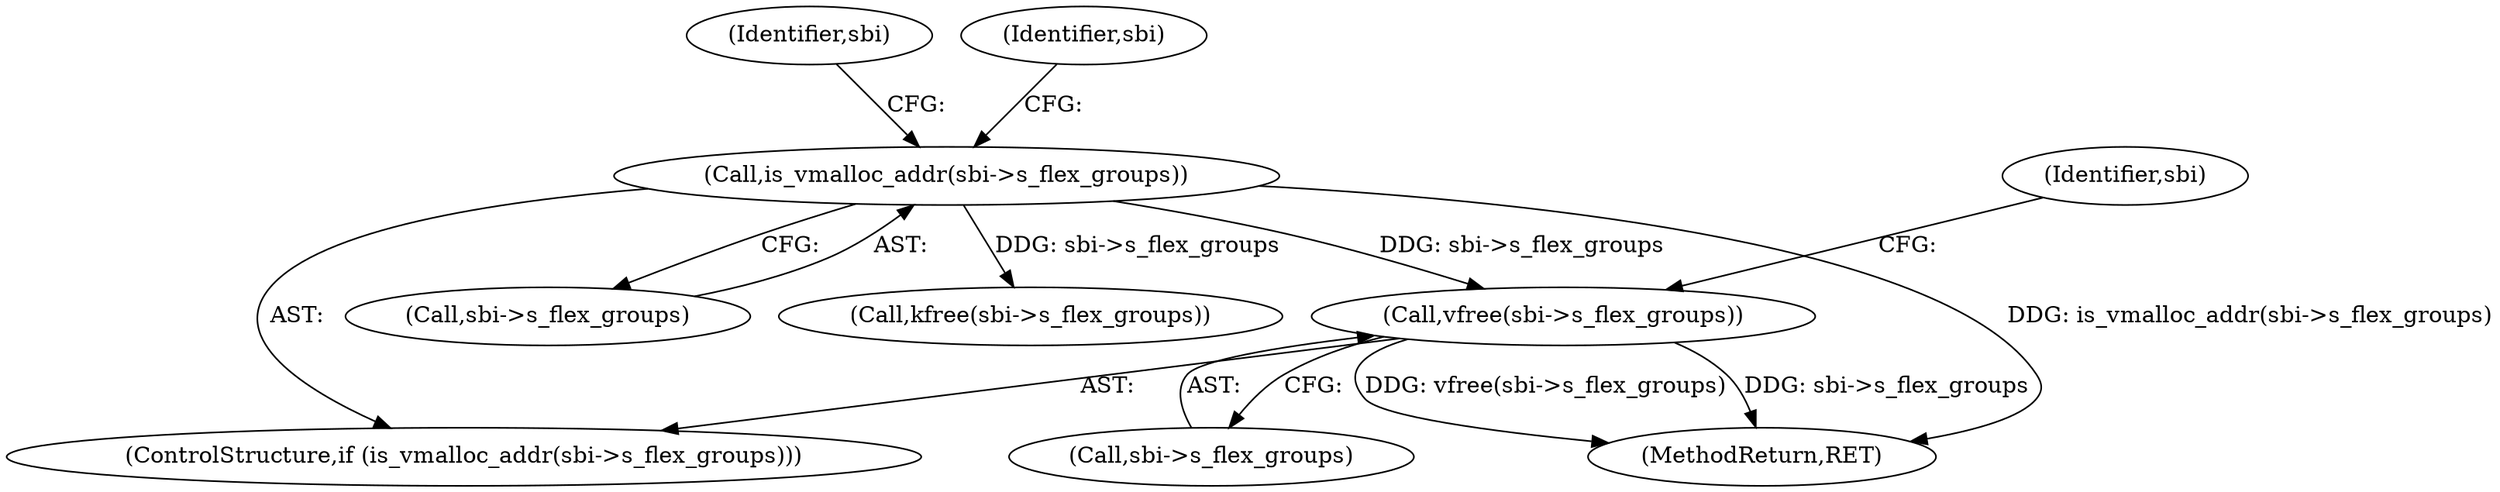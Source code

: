 digraph "0_linux_0449641130f5652b344ef6fa39fa019d7e94660a@API" {
"1002126" [label="(Call,vfree(sbi->s_flex_groups))"];
"1002122" [label="(Call,is_vmalloc_addr(sbi->s_flex_groups))"];
"1002138" [label="(Identifier,sbi)"];
"1002131" [label="(Call,kfree(sbi->s_flex_groups))"];
"1002127" [label="(Call,sbi->s_flex_groups)"];
"1002122" [label="(Call,is_vmalloc_addr(sbi->s_flex_groups))"];
"1002121" [label="(ControlStructure,if (is_vmalloc_addr(sbi->s_flex_groups)))"];
"1002133" [label="(Identifier,sbi)"];
"1002126" [label="(Call,vfree(sbi->s_flex_groups))"];
"1002128" [label="(Identifier,sbi)"];
"1002123" [label="(Call,sbi->s_flex_groups)"];
"1002222" [label="(MethodReturn,RET)"];
"1002126" -> "1002121"  [label="AST: "];
"1002126" -> "1002127"  [label="CFG: "];
"1002127" -> "1002126"  [label="AST: "];
"1002138" -> "1002126"  [label="CFG: "];
"1002126" -> "1002222"  [label="DDG: vfree(sbi->s_flex_groups)"];
"1002126" -> "1002222"  [label="DDG: sbi->s_flex_groups"];
"1002122" -> "1002126"  [label="DDG: sbi->s_flex_groups"];
"1002122" -> "1002121"  [label="AST: "];
"1002122" -> "1002123"  [label="CFG: "];
"1002123" -> "1002122"  [label="AST: "];
"1002128" -> "1002122"  [label="CFG: "];
"1002133" -> "1002122"  [label="CFG: "];
"1002122" -> "1002222"  [label="DDG: is_vmalloc_addr(sbi->s_flex_groups)"];
"1002122" -> "1002131"  [label="DDG: sbi->s_flex_groups"];
}
